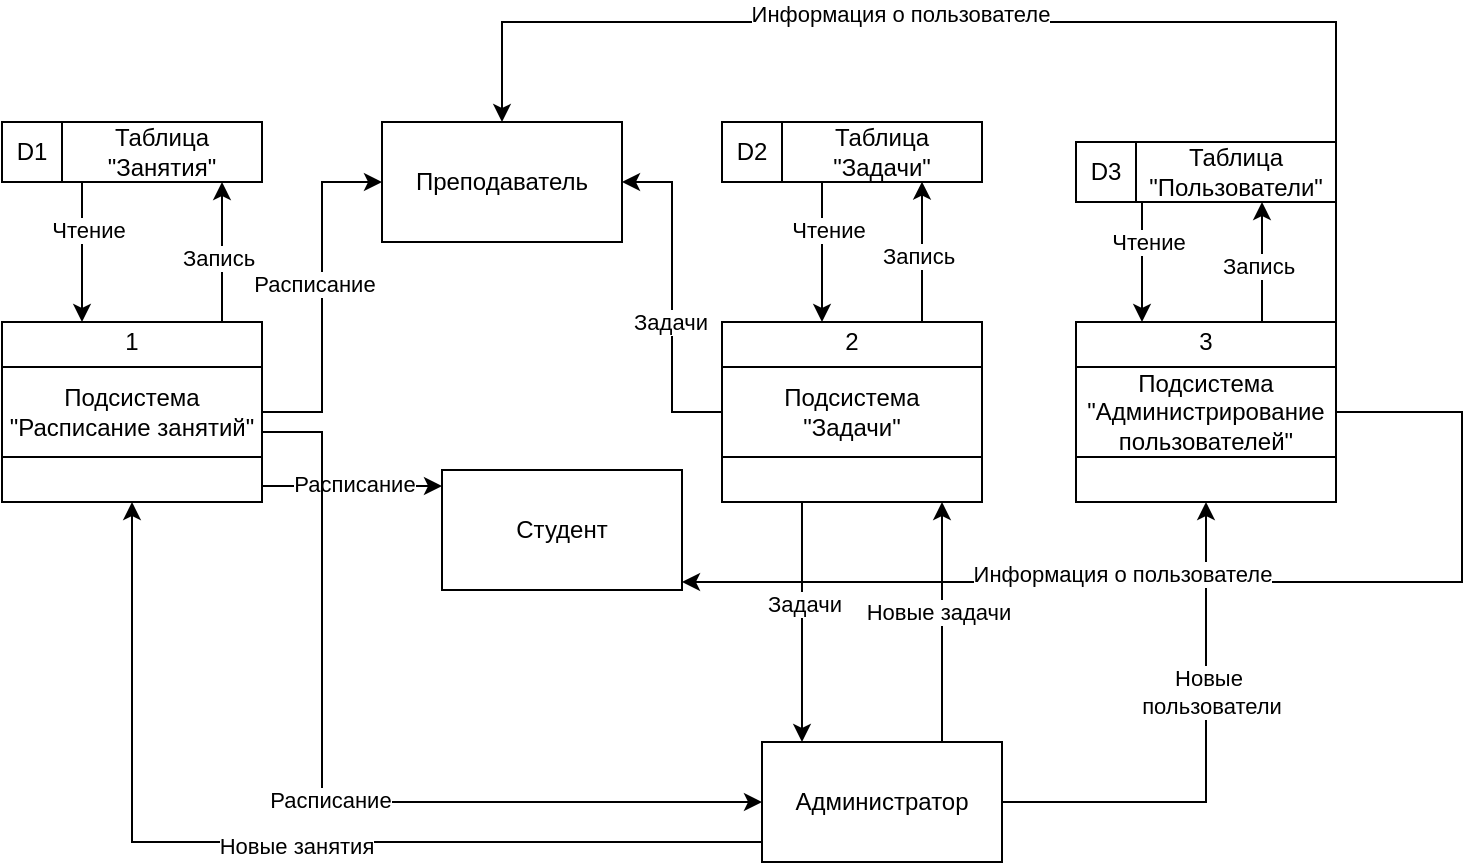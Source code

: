 <mxfile version="23.1.3" type="device">
  <diagram name="Страница — 1" id="kneHQyltYxE3yEEIKTLP">
    <mxGraphModel dx="1179" dy="676" grid="1" gridSize="10" guides="1" tooltips="1" connect="1" arrows="1" fold="1" page="1" pageScale="1" pageWidth="827" pageHeight="1169" math="0" shadow="0">
      <root>
        <mxCell id="0" />
        <mxCell id="1" parent="0" />
        <mxCell id="2LmLLRAykuy-C-0z6INf-2" value="Администратор" style="rounded=0;whiteSpace=wrap;html=1;" vertex="1" parent="1">
          <mxGeometry x="600" y="690" width="120" height="60" as="geometry" />
        </mxCell>
        <mxCell id="2LmLLRAykuy-C-0z6INf-3" value="Преподаватель" style="rounded=0;whiteSpace=wrap;html=1;" vertex="1" parent="1">
          <mxGeometry x="410" y="380" width="120" height="60" as="geometry" />
        </mxCell>
        <mxCell id="2LmLLRAykuy-C-0z6INf-4" value="Студент" style="rounded=0;whiteSpace=wrap;html=1;" vertex="1" parent="1">
          <mxGeometry x="440" y="554" width="120" height="60" as="geometry" />
        </mxCell>
        <mxCell id="2LmLLRAykuy-C-0z6INf-9" value="" style="endArrow=classic;html=1;rounded=0;edgeStyle=elbowEdgeStyle;" edge="1" parent="1" source="2LmLLRAykuy-C-0z6INf-15" target="2LmLLRAykuy-C-0z6INf-3">
          <mxGeometry width="50" height="50" relative="1" as="geometry">
            <mxPoint x="413" y="260" as="sourcePoint" />
            <mxPoint x="413" y="190" as="targetPoint" />
          </mxGeometry>
        </mxCell>
        <mxCell id="2LmLLRAykuy-C-0z6INf-10" value="Расписание" style="edgeLabel;html=1;align=center;verticalAlign=middle;resizable=0;points=[];" vertex="1" connectable="0" parent="2LmLLRAykuy-C-0z6INf-9">
          <mxGeometry x="0.082" y="4" relative="1" as="geometry">
            <mxPoint as="offset" />
          </mxGeometry>
        </mxCell>
        <mxCell id="2LmLLRAykuy-C-0z6INf-11" value="" style="endArrow=classic;html=1;rounded=0;edgeStyle=elbowEdgeStyle;" edge="1" parent="1" source="2LmLLRAykuy-C-0z6INf-23" target="2LmLLRAykuy-C-0z6INf-3">
          <mxGeometry width="50" height="50" relative="1" as="geometry">
            <mxPoint x="530" y="260" as="sourcePoint" />
            <mxPoint x="560" y="420" as="targetPoint" />
          </mxGeometry>
        </mxCell>
        <mxCell id="2LmLLRAykuy-C-0z6INf-12" value="Задачи" style="edgeLabel;html=1;align=center;verticalAlign=middle;resizable=0;points=[];" vertex="1" connectable="0" parent="2LmLLRAykuy-C-0z6INf-11">
          <mxGeometry x="-0.154" y="1" relative="1" as="geometry">
            <mxPoint as="offset" />
          </mxGeometry>
        </mxCell>
        <mxCell id="2LmLLRAykuy-C-0z6INf-13" value="" style="endArrow=classic;html=1;rounded=0;edgeStyle=elbowEdgeStyle;elbow=vertical;" edge="1" parent="1" source="2LmLLRAykuy-C-0z6INf-15" target="2LmLLRAykuy-C-0z6INf-4">
          <mxGeometry width="50" height="50" relative="1" as="geometry">
            <mxPoint x="510.0" y="330" as="sourcePoint" />
            <mxPoint x="440" y="270" as="targetPoint" />
          </mxGeometry>
        </mxCell>
        <mxCell id="2LmLLRAykuy-C-0z6INf-14" value="Расписание" style="edgeLabel;html=1;align=center;verticalAlign=middle;resizable=0;points=[];" vertex="1" connectable="0" parent="2LmLLRAykuy-C-0z6INf-13">
          <mxGeometry x="0.007" y="1" relative="1" as="geometry">
            <mxPoint as="offset" />
          </mxGeometry>
        </mxCell>
        <mxCell id="2LmLLRAykuy-C-0z6INf-19" value="" style="group" vertex="1" connectable="0" parent="1">
          <mxGeometry x="220" y="480" width="130" height="90" as="geometry" />
        </mxCell>
        <mxCell id="2LmLLRAykuy-C-0z6INf-15" value="Подсистема&lt;br style=&quot;border-color: var(--border-color);&quot;&gt;&quot;Расписание занятий&quot;" style="rounded=0;whiteSpace=wrap;html=1;" vertex="1" parent="2LmLLRAykuy-C-0z6INf-19">
          <mxGeometry width="130" height="90" as="geometry" />
        </mxCell>
        <mxCell id="2LmLLRAykuy-C-0z6INf-16" value="" style="endArrow=none;html=1;rounded=0;exitX=0;exitY=0.25;exitDx=0;exitDy=0;entryX=1;entryY=0.25;entryDx=0;entryDy=0;" edge="1" parent="2LmLLRAykuy-C-0z6INf-19" source="2LmLLRAykuy-C-0z6INf-15" target="2LmLLRAykuy-C-0z6INf-15">
          <mxGeometry width="50" height="50" relative="1" as="geometry">
            <mxPoint x="187.0" y="-80" as="sourcePoint" />
            <mxPoint x="242.0" y="-146.667" as="targetPoint" />
          </mxGeometry>
        </mxCell>
        <mxCell id="2LmLLRAykuy-C-0z6INf-17" value="" style="endArrow=none;html=1;rounded=0;exitX=0;exitY=0.75;exitDx=0;exitDy=0;entryX=1;entryY=0.75;entryDx=0;entryDy=0;" edge="1" parent="2LmLLRAykuy-C-0z6INf-19" source="2LmLLRAykuy-C-0z6INf-15" target="2LmLLRAykuy-C-0z6INf-15">
          <mxGeometry width="50" height="50" relative="1" as="geometry">
            <mxPoint x="187.0" y="-80" as="sourcePoint" />
            <mxPoint x="242.0" y="-146.667" as="targetPoint" />
          </mxGeometry>
        </mxCell>
        <mxCell id="2LmLLRAykuy-C-0z6INf-18" value="1" style="text;html=1;align=center;verticalAlign=middle;whiteSpace=wrap;rounded=0;" vertex="1" parent="2LmLLRAykuy-C-0z6INf-19">
          <mxGeometry width="130" height="20" as="geometry" />
        </mxCell>
        <mxCell id="2LmLLRAykuy-C-0z6INf-20" value="&amp;nbsp;" style="text;html=1;align=center;verticalAlign=middle;whiteSpace=wrap;rounded=0;" vertex="1" parent="2LmLLRAykuy-C-0z6INf-19">
          <mxGeometry y="70" width="130" height="20" as="geometry" />
        </mxCell>
        <mxCell id="2LmLLRAykuy-C-0z6INf-22" value="" style="group" vertex="1" connectable="0" parent="1">
          <mxGeometry x="580" y="480" width="130" height="90" as="geometry" />
        </mxCell>
        <mxCell id="2LmLLRAykuy-C-0z6INf-23" value="Подсистема&lt;br style=&quot;border-color: var(--border-color);&quot;&gt;&quot;Задачи&quot;" style="rounded=0;whiteSpace=wrap;html=1;" vertex="1" parent="2LmLLRAykuy-C-0z6INf-22">
          <mxGeometry width="130" height="90" as="geometry" />
        </mxCell>
        <mxCell id="2LmLLRAykuy-C-0z6INf-24" value="" style="endArrow=none;html=1;rounded=0;exitX=0;exitY=0.25;exitDx=0;exitDy=0;entryX=1;entryY=0.25;entryDx=0;entryDy=0;" edge="1" parent="2LmLLRAykuy-C-0z6INf-22" source="2LmLLRAykuy-C-0z6INf-23" target="2LmLLRAykuy-C-0z6INf-23">
          <mxGeometry width="50" height="50" relative="1" as="geometry">
            <mxPoint x="187.0" y="-80" as="sourcePoint" />
            <mxPoint x="242.0" y="-146.667" as="targetPoint" />
          </mxGeometry>
        </mxCell>
        <mxCell id="2LmLLRAykuy-C-0z6INf-25" value="" style="endArrow=none;html=1;rounded=0;exitX=0;exitY=0.75;exitDx=0;exitDy=0;entryX=1;entryY=0.75;entryDx=0;entryDy=0;" edge="1" parent="2LmLLRAykuy-C-0z6INf-22" source="2LmLLRAykuy-C-0z6INf-23" target="2LmLLRAykuy-C-0z6INf-23">
          <mxGeometry width="50" height="50" relative="1" as="geometry">
            <mxPoint x="187.0" y="-80" as="sourcePoint" />
            <mxPoint x="242.0" y="-146.667" as="targetPoint" />
          </mxGeometry>
        </mxCell>
        <mxCell id="2LmLLRAykuy-C-0z6INf-26" value="2" style="text;html=1;align=center;verticalAlign=middle;whiteSpace=wrap;rounded=0;" vertex="1" parent="2LmLLRAykuy-C-0z6INf-22">
          <mxGeometry width="130" height="20" as="geometry" />
        </mxCell>
        <mxCell id="2LmLLRAykuy-C-0z6INf-27" value="&amp;nbsp;" style="text;html=1;align=center;verticalAlign=middle;whiteSpace=wrap;rounded=0;" vertex="1" parent="2LmLLRAykuy-C-0z6INf-22">
          <mxGeometry y="70" width="130" height="20" as="geometry" />
        </mxCell>
        <mxCell id="2LmLLRAykuy-C-0z6INf-28" value="" style="group" vertex="1" connectable="0" parent="1">
          <mxGeometry x="757" y="480" width="130" height="90" as="geometry" />
        </mxCell>
        <mxCell id="2LmLLRAykuy-C-0z6INf-29" value="Подсистема&lt;br style=&quot;border-color: var(--border-color);&quot;&gt;&quot;Администрирование пользователей&quot;" style="rounded=0;whiteSpace=wrap;html=1;" vertex="1" parent="2LmLLRAykuy-C-0z6INf-28">
          <mxGeometry width="130" height="90" as="geometry" />
        </mxCell>
        <mxCell id="2LmLLRAykuy-C-0z6INf-30" value="" style="endArrow=none;html=1;rounded=0;exitX=0;exitY=0.25;exitDx=0;exitDy=0;entryX=1;entryY=0.25;entryDx=0;entryDy=0;" edge="1" parent="2LmLLRAykuy-C-0z6INf-28" source="2LmLLRAykuy-C-0z6INf-29" target="2LmLLRAykuy-C-0z6INf-29">
          <mxGeometry width="50" height="50" relative="1" as="geometry">
            <mxPoint x="187.0" y="-80" as="sourcePoint" />
            <mxPoint x="242.0" y="-146.667" as="targetPoint" />
          </mxGeometry>
        </mxCell>
        <mxCell id="2LmLLRAykuy-C-0z6INf-31" value="" style="endArrow=none;html=1;rounded=0;exitX=0;exitY=0.75;exitDx=0;exitDy=0;entryX=1;entryY=0.75;entryDx=0;entryDy=0;" edge="1" parent="2LmLLRAykuy-C-0z6INf-28" source="2LmLLRAykuy-C-0z6INf-29" target="2LmLLRAykuy-C-0z6INf-29">
          <mxGeometry width="50" height="50" relative="1" as="geometry">
            <mxPoint x="187.0" y="-80" as="sourcePoint" />
            <mxPoint x="242.0" y="-146.667" as="targetPoint" />
          </mxGeometry>
        </mxCell>
        <mxCell id="2LmLLRAykuy-C-0z6INf-32" value="3" style="text;html=1;align=center;verticalAlign=middle;whiteSpace=wrap;rounded=0;" vertex="1" parent="2LmLLRAykuy-C-0z6INf-28">
          <mxGeometry width="130" height="20" as="geometry" />
        </mxCell>
        <mxCell id="2LmLLRAykuy-C-0z6INf-33" value="&amp;nbsp;" style="text;html=1;align=center;verticalAlign=middle;whiteSpace=wrap;rounded=0;" vertex="1" parent="2LmLLRAykuy-C-0z6INf-28">
          <mxGeometry y="70" width="130" height="20" as="geometry" />
        </mxCell>
        <mxCell id="2LmLLRAykuy-C-0z6INf-35" value="" style="endArrow=classic;html=1;rounded=0;edgeStyle=elbowEdgeStyle;" edge="1" parent="1" target="2LmLLRAykuy-C-0z6INf-2">
          <mxGeometry width="50" height="50" relative="1" as="geometry">
            <mxPoint x="350" y="535" as="sourcePoint" />
            <mxPoint x="540" y="730" as="targetPoint" />
            <Array as="points">
              <mxPoint x="380" y="640" />
            </Array>
          </mxGeometry>
        </mxCell>
        <mxCell id="2LmLLRAykuy-C-0z6INf-36" value="Расписание" style="edgeLabel;html=1;align=center;verticalAlign=middle;resizable=0;points=[];" vertex="1" connectable="0" parent="2LmLLRAykuy-C-0z6INf-35">
          <mxGeometry x="0.007" y="1" relative="1" as="geometry">
            <mxPoint as="offset" />
          </mxGeometry>
        </mxCell>
        <mxCell id="2LmLLRAykuy-C-0z6INf-37" value="" style="endArrow=classic;html=1;rounded=0;edgeStyle=elbowEdgeStyle;" edge="1" parent="1" target="2LmLLRAykuy-C-0z6INf-2">
          <mxGeometry width="50" height="50" relative="1" as="geometry">
            <mxPoint x="619.997" y="570" as="sourcePoint" />
            <mxPoint x="620.33" y="710" as="targetPoint" />
            <Array as="points">
              <mxPoint x="620" y="520" />
            </Array>
          </mxGeometry>
        </mxCell>
        <mxCell id="2LmLLRAykuy-C-0z6INf-38" value="Задачи" style="edgeLabel;html=1;align=center;verticalAlign=middle;resizable=0;points=[];" vertex="1" connectable="0" parent="2LmLLRAykuy-C-0z6INf-37">
          <mxGeometry x="-0.154" y="1" relative="1" as="geometry">
            <mxPoint as="offset" />
          </mxGeometry>
        </mxCell>
        <mxCell id="2LmLLRAykuy-C-0z6INf-40" value="" style="endArrow=classic;html=1;rounded=0;edgeStyle=elbowEdgeStyle;" edge="1" parent="1" source="2LmLLRAykuy-C-0z6INf-2" target="2LmLLRAykuy-C-0z6INf-23">
          <mxGeometry width="50" height="50" relative="1" as="geometry">
            <mxPoint x="670" y="700" as="sourcePoint" />
            <mxPoint x="725" y="580" as="targetPoint" />
            <Array as="points">
              <mxPoint x="690" y="620" />
            </Array>
          </mxGeometry>
        </mxCell>
        <mxCell id="2LmLLRAykuy-C-0z6INf-42" value="Новые задачи" style="edgeLabel;html=1;align=center;verticalAlign=middle;resizable=0;points=[];" vertex="1" connectable="0" parent="2LmLLRAykuy-C-0z6INf-40">
          <mxGeometry x="0.083" y="2" relative="1" as="geometry">
            <mxPoint as="offset" />
          </mxGeometry>
        </mxCell>
        <mxCell id="2LmLLRAykuy-C-0z6INf-43" value="" style="endArrow=classic;html=1;rounded=0;edgeStyle=orthogonalEdgeStyle;" edge="1" parent="1" source="2LmLLRAykuy-C-0z6INf-2" target="2LmLLRAykuy-C-0z6INf-15">
          <mxGeometry width="50" height="50" relative="1" as="geometry">
            <mxPoint x="430" y="620" as="sourcePoint" />
            <mxPoint x="480" y="570" as="targetPoint" />
            <Array as="points">
              <mxPoint x="285" y="740" />
            </Array>
          </mxGeometry>
        </mxCell>
        <mxCell id="2LmLLRAykuy-C-0z6INf-44" value="Новые занятия" style="edgeLabel;html=1;align=center;verticalAlign=middle;resizable=0;points=[];" vertex="1" connectable="0" parent="2LmLLRAykuy-C-0z6INf-43">
          <mxGeometry x="0.098" y="2" relative="1" as="geometry">
            <mxPoint x="33" as="offset" />
          </mxGeometry>
        </mxCell>
        <mxCell id="2LmLLRAykuy-C-0z6INf-51" value="" style="endArrow=classic;html=1;rounded=0;edgeStyle=elbowEdgeStyle;" edge="1" parent="1" source="2LmLLRAykuy-C-0z6INf-15" target="2LmLLRAykuy-C-0z6INf-45">
          <mxGeometry width="50" height="50" relative="1" as="geometry">
            <mxPoint x="255" y="1060" as="sourcePoint" />
            <mxPoint x="60" y="1090" as="targetPoint" />
            <Array as="points">
              <mxPoint x="330" y="430" />
            </Array>
          </mxGeometry>
        </mxCell>
        <mxCell id="2LmLLRAykuy-C-0z6INf-57" value="Запись" style="edgeLabel;html=1;align=center;verticalAlign=middle;resizable=0;points=[];" vertex="1" connectable="0" parent="2LmLLRAykuy-C-0z6INf-51">
          <mxGeometry x="-0.068" y="2" relative="1" as="geometry">
            <mxPoint as="offset" />
          </mxGeometry>
        </mxCell>
        <mxCell id="2LmLLRAykuy-C-0z6INf-69" value="" style="endArrow=classic;html=1;rounded=0;elbow=vertical;edgeStyle=orthogonalEdgeStyle;" edge="1" parent="1" source="2LmLLRAykuy-C-0z6INf-2" target="2LmLLRAykuy-C-0z6INf-29">
          <mxGeometry width="50" height="50" relative="1" as="geometry">
            <mxPoint x="720" y="720" as="sourcePoint" />
            <mxPoint x="772" y="710" as="targetPoint" />
          </mxGeometry>
        </mxCell>
        <mxCell id="2LmLLRAykuy-C-0z6INf-73" value="Новые&lt;br style=&quot;border-color: var(--border-color); background-color: rgb(251, 251, 251);&quot;&gt;&lt;span style=&quot;border-color: var(--border-color);&quot;&gt;&amp;nbsp;пользователи&lt;/span&gt;" style="edgeLabel;html=1;align=center;verticalAlign=middle;resizable=0;points=[];" vertex="1" connectable="0" parent="2LmLLRAykuy-C-0z6INf-69">
          <mxGeometry x="0.251" y="-1" relative="1" as="geometry">
            <mxPoint as="offset" />
          </mxGeometry>
        </mxCell>
        <mxCell id="2LmLLRAykuy-C-0z6INf-65" value="" style="endArrow=classic;html=1;rounded=0;edgeStyle=elbowEdgeStyle;" edge="1" parent="1" source="2LmLLRAykuy-C-0z6INf-63" target="2LmLLRAykuy-C-0z6INf-23">
          <mxGeometry width="50" height="50" relative="1" as="geometry">
            <mxPoint x="830" y="480" as="sourcePoint" />
            <mxPoint x="820" y="430" as="targetPoint" />
            <Array as="points">
              <mxPoint x="630" y="450" />
            </Array>
          </mxGeometry>
        </mxCell>
        <mxCell id="2LmLLRAykuy-C-0z6INf-66" value="Чтение" style="edgeLabel;html=1;align=center;verticalAlign=middle;resizable=0;points=[];" vertex="1" connectable="0" parent="2LmLLRAykuy-C-0z6INf-65">
          <mxGeometry x="-0.329" y="3" relative="1" as="geometry">
            <mxPoint as="offset" />
          </mxGeometry>
        </mxCell>
        <mxCell id="2LmLLRAykuy-C-0z6INf-60" value="" style="group" vertex="1" connectable="0" parent="1">
          <mxGeometry x="580" y="380" width="130" height="30" as="geometry" />
        </mxCell>
        <mxCell id="2LmLLRAykuy-C-0z6INf-61" value="" style="rounded=0;whiteSpace=wrap;html=1;" vertex="1" parent="2LmLLRAykuy-C-0z6INf-60">
          <mxGeometry width="130" height="30" as="geometry" />
        </mxCell>
        <mxCell id="2LmLLRAykuy-C-0z6INf-62" value="" style="group" vertex="1" connectable="0" parent="2LmLLRAykuy-C-0z6INf-60">
          <mxGeometry width="130" height="30" as="geometry" />
        </mxCell>
        <mxCell id="2LmLLRAykuy-C-0z6INf-63" value="Таблица &quot;Задачи&quot;" style="rounded=0;whiteSpace=wrap;html=1;container=0;" vertex="1" parent="2LmLLRAykuy-C-0z6INf-62">
          <mxGeometry x="30" width="100" height="30" as="geometry" />
        </mxCell>
        <mxCell id="2LmLLRAykuy-C-0z6INf-64" value="D2" style="rounded=0;whiteSpace=wrap;html=1;container=0;" vertex="1" parent="2LmLLRAykuy-C-0z6INf-62">
          <mxGeometry width="30" height="30" as="geometry" />
        </mxCell>
        <mxCell id="2LmLLRAykuy-C-0z6INf-70" value="" style="endArrow=classic;html=1;rounded=0;edgeStyle=elbowEdgeStyle;exitX=0.633;exitY=0.994;exitDx=0;exitDy=0;exitPerimeter=0;" edge="1" parent="1">
          <mxGeometry width="50" height="50" relative="1" as="geometry">
            <mxPoint x="680" y="480" as="sourcePoint" />
            <mxPoint x="680.3" y="409.82" as="targetPoint" />
          </mxGeometry>
        </mxCell>
        <mxCell id="2LmLLRAykuy-C-0z6INf-71" value="Запись" style="edgeLabel;html=1;align=center;verticalAlign=middle;resizable=0;points=[];" vertex="1" connectable="0" parent="2LmLLRAykuy-C-0z6INf-70">
          <mxGeometry x="-0.068" y="2" relative="1" as="geometry">
            <mxPoint as="offset" />
          </mxGeometry>
        </mxCell>
        <mxCell id="2LmLLRAykuy-C-0z6INf-74" value="" style="group" vertex="1" connectable="0" parent="1">
          <mxGeometry x="757" y="390" width="130" height="30" as="geometry" />
        </mxCell>
        <mxCell id="2LmLLRAykuy-C-0z6INf-75" value="" style="rounded=0;whiteSpace=wrap;html=1;" vertex="1" parent="2LmLLRAykuy-C-0z6INf-74">
          <mxGeometry width="130" height="30" as="geometry" />
        </mxCell>
        <mxCell id="2LmLLRAykuy-C-0z6INf-76" value="" style="group" vertex="1" connectable="0" parent="2LmLLRAykuy-C-0z6INf-74">
          <mxGeometry width="130" height="30" as="geometry" />
        </mxCell>
        <mxCell id="2LmLLRAykuy-C-0z6INf-77" value="Таблица &quot;Пользователи&quot;" style="rounded=0;whiteSpace=wrap;html=1;container=0;" vertex="1" parent="2LmLLRAykuy-C-0z6INf-76">
          <mxGeometry x="30" width="100" height="30" as="geometry" />
        </mxCell>
        <mxCell id="2LmLLRAykuy-C-0z6INf-78" value="D3" style="rounded=0;whiteSpace=wrap;html=1;container=0;" vertex="1" parent="2LmLLRAykuy-C-0z6INf-76">
          <mxGeometry width="30" height="30" as="geometry" />
        </mxCell>
        <mxCell id="2LmLLRAykuy-C-0z6INf-81" value="" style="endArrow=classic;html=1;rounded=0;edgeStyle=elbowEdgeStyle;" edge="1" parent="1" source="2LmLLRAykuy-C-0z6INf-77" target="2LmLLRAykuy-C-0z6INf-29">
          <mxGeometry width="50" height="50" relative="1" as="geometry">
            <mxPoint x="850" y="490" as="sourcePoint" />
            <mxPoint x="650" y="500" as="targetPoint" />
            <Array as="points">
              <mxPoint x="790" y="450" />
            </Array>
          </mxGeometry>
        </mxCell>
        <mxCell id="2LmLLRAykuy-C-0z6INf-82" value="Чтение" style="edgeLabel;html=1;align=center;verticalAlign=middle;resizable=0;points=[];" vertex="1" connectable="0" parent="2LmLLRAykuy-C-0z6INf-81">
          <mxGeometry x="-0.329" y="3" relative="1" as="geometry">
            <mxPoint as="offset" />
          </mxGeometry>
        </mxCell>
        <mxCell id="2LmLLRAykuy-C-0z6INf-54" value="" style="group" vertex="1" connectable="0" parent="1">
          <mxGeometry x="220" y="380" width="130" height="30" as="geometry" />
        </mxCell>
        <mxCell id="2LmLLRAykuy-C-0z6INf-52" value="" style="rounded=0;whiteSpace=wrap;html=1;" vertex="1" parent="2LmLLRAykuy-C-0z6INf-54">
          <mxGeometry width="130" height="30" as="geometry" />
        </mxCell>
        <mxCell id="2LmLLRAykuy-C-0z6INf-48" value="" style="group" vertex="1" connectable="0" parent="2LmLLRAykuy-C-0z6INf-54">
          <mxGeometry width="130" height="30" as="geometry" />
        </mxCell>
        <mxCell id="2LmLLRAykuy-C-0z6INf-45" value="Таблица &quot;Занятия&quot;" style="rounded=0;whiteSpace=wrap;html=1;container=0;" vertex="1" parent="2LmLLRAykuy-C-0z6INf-48">
          <mxGeometry x="30" width="100" height="30" as="geometry" />
        </mxCell>
        <mxCell id="2LmLLRAykuy-C-0z6INf-46" value="D1" style="rounded=0;whiteSpace=wrap;html=1;container=0;" vertex="1" parent="2LmLLRAykuy-C-0z6INf-48">
          <mxGeometry width="30" height="30" as="geometry" />
        </mxCell>
        <mxCell id="2LmLLRAykuy-C-0z6INf-55" value="" style="endArrow=classic;html=1;rounded=0;edgeStyle=elbowEdgeStyle;" edge="1" parent="1" source="2LmLLRAykuy-C-0z6INf-45" target="2LmLLRAykuy-C-0z6INf-15">
          <mxGeometry width="50" height="50" relative="1" as="geometry">
            <mxPoint x="440" y="460" as="sourcePoint" />
            <mxPoint x="360" y="460" as="targetPoint" />
            <Array as="points">
              <mxPoint x="260" y="420" />
            </Array>
          </mxGeometry>
        </mxCell>
        <mxCell id="2LmLLRAykuy-C-0z6INf-56" value="Чтение" style="edgeLabel;html=1;align=center;verticalAlign=middle;resizable=0;points=[];" vertex="1" connectable="0" parent="2LmLLRAykuy-C-0z6INf-55">
          <mxGeometry x="-0.329" y="3" relative="1" as="geometry">
            <mxPoint as="offset" />
          </mxGeometry>
        </mxCell>
        <mxCell id="2LmLLRAykuy-C-0z6INf-79" value="" style="endArrow=classic;html=1;rounded=0;edgeStyle=elbowEdgeStyle;" edge="1" parent="1">
          <mxGeometry width="50" height="50" relative="1" as="geometry">
            <mxPoint x="850.005" y="480" as="sourcePoint" />
            <mxPoint x="850.24" y="420" as="targetPoint" />
          </mxGeometry>
        </mxCell>
        <mxCell id="2LmLLRAykuy-C-0z6INf-80" value="Запись" style="edgeLabel;html=1;align=center;verticalAlign=middle;resizable=0;points=[];" vertex="1" connectable="0" parent="2LmLLRAykuy-C-0z6INf-79">
          <mxGeometry x="-0.068" y="2" relative="1" as="geometry">
            <mxPoint as="offset" />
          </mxGeometry>
        </mxCell>
        <mxCell id="2LmLLRAykuy-C-0z6INf-85" value="" style="endArrow=classic;html=1;rounded=0;edgeStyle=elbowEdgeStyle;elbow=vertical;" edge="1" parent="1" source="2LmLLRAykuy-C-0z6INf-29" target="2LmLLRAykuy-C-0z6INf-4">
          <mxGeometry width="50" height="50" relative="1" as="geometry">
            <mxPoint x="580" y="530" as="sourcePoint" />
            <mxPoint x="530" y="580" as="targetPoint" />
            <Array as="points">
              <mxPoint x="950" y="610" />
            </Array>
          </mxGeometry>
        </mxCell>
        <mxCell id="2LmLLRAykuy-C-0z6INf-88" value="Информация о пользователе" style="edgeLabel;html=1;align=center;verticalAlign=bottom;resizable=0;points=[];" vertex="1" connectable="0" parent="2LmLLRAykuy-C-0z6INf-85">
          <mxGeometry x="0.522" y="-4" relative="1" as="geometry">
            <mxPoint x="91" y="8" as="offset" />
          </mxGeometry>
        </mxCell>
        <mxCell id="2LmLLRAykuy-C-0z6INf-89" value="" style="endArrow=classic;html=1;rounded=0;edgeStyle=elbowEdgeStyle;exitX=1;exitY=0.5;exitDx=0;exitDy=0;" edge="1" parent="1" source="2LmLLRAykuy-C-0z6INf-29" target="2LmLLRAykuy-C-0z6INf-3">
          <mxGeometry width="50" height="50" relative="1" as="geometry">
            <mxPoint x="917" y="525" as="sourcePoint" />
            <mxPoint x="520.0" y="380" as="targetPoint" />
            <Array as="points">
              <mxPoint x="730" y="330" />
            </Array>
          </mxGeometry>
        </mxCell>
        <mxCell id="2LmLLRAykuy-C-0z6INf-90" value="Информация о пользователе" style="edgeLabel;html=1;align=center;verticalAlign=bottom;resizable=0;points=[];" vertex="1" connectable="0" parent="2LmLLRAykuy-C-0z6INf-89">
          <mxGeometry x="0.522" y="-4" relative="1" as="geometry">
            <mxPoint x="91" y="8" as="offset" />
          </mxGeometry>
        </mxCell>
      </root>
    </mxGraphModel>
  </diagram>
</mxfile>
